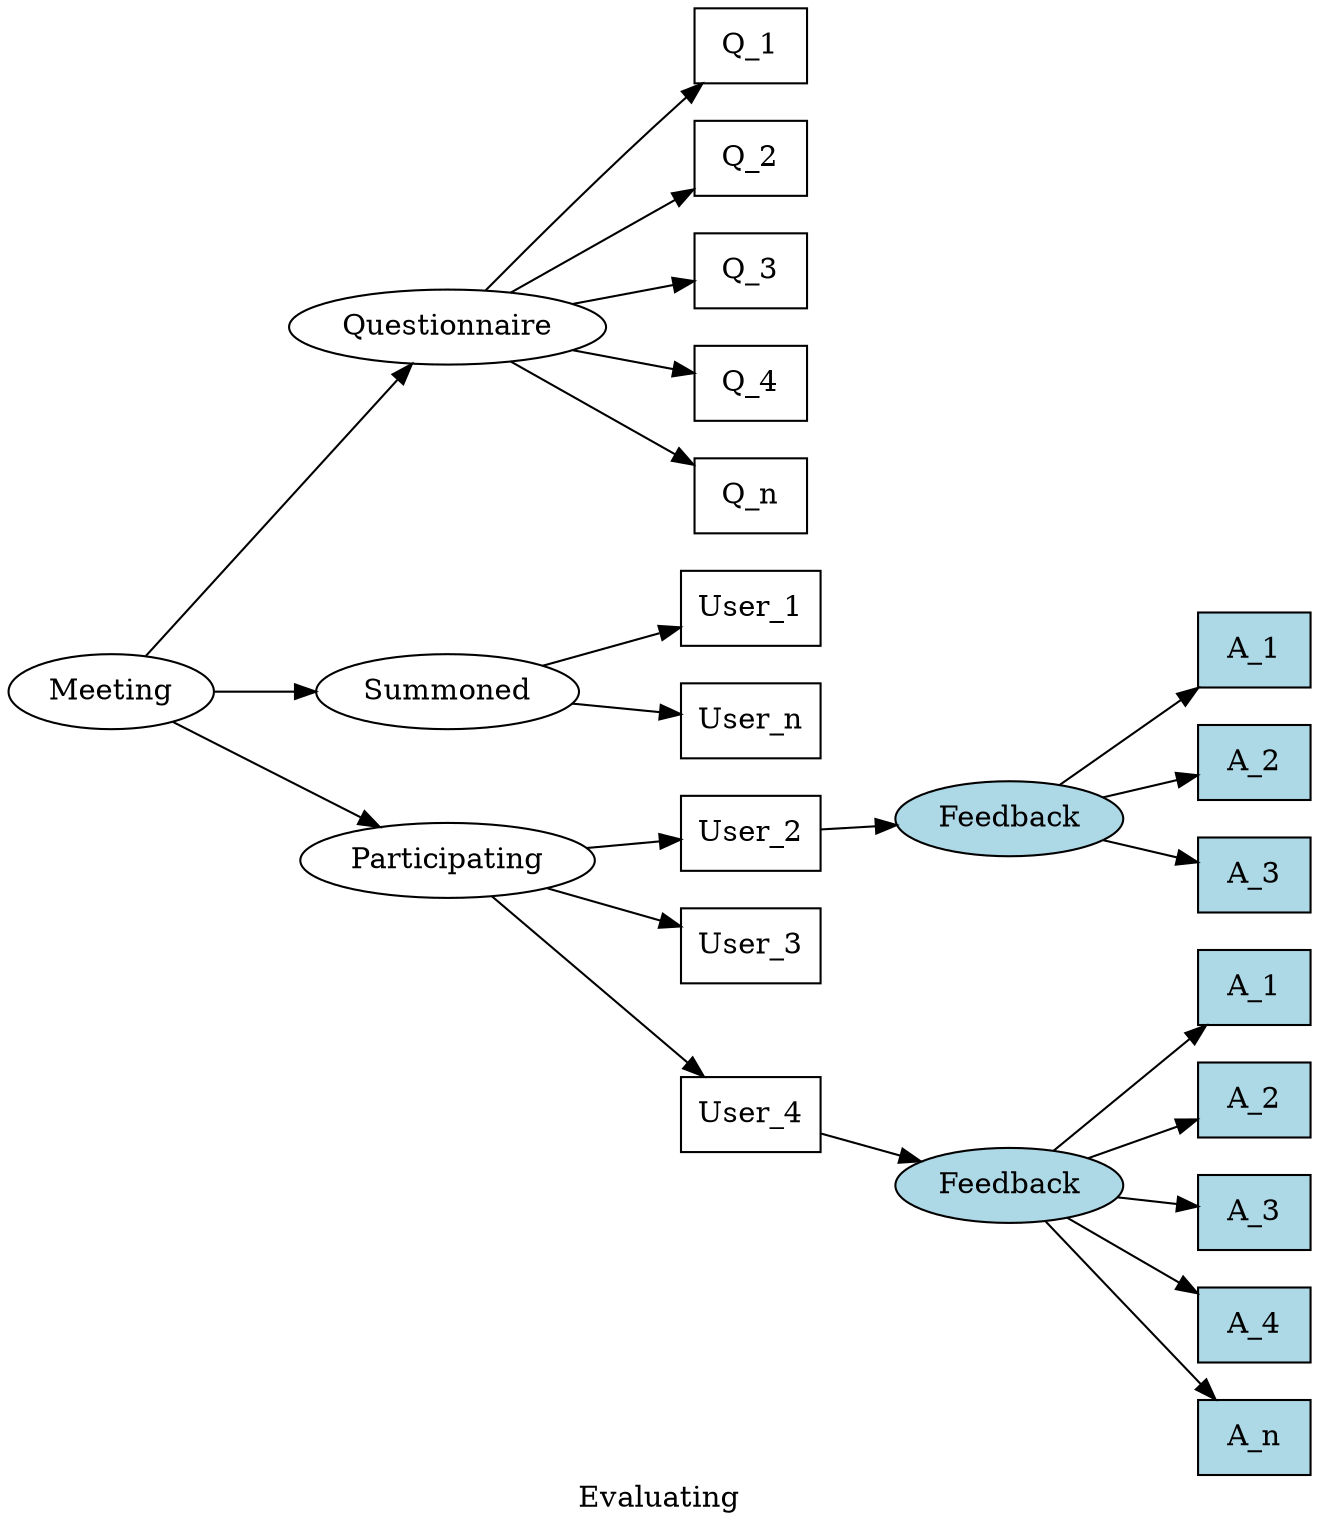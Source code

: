 digraph Evaluating {
	graph [rankdir=LR];	
	label=Evaluating		
	Meeting
	Questionnaire
	Meeting -> Questionnaire
	Q_1[shape=rectangle]
	Q_2[shape=rectangle]
	Q_3[shape=rectangle]
	Q_4[shape=rectangle]
	Q_n[shape=rectangle]
	Questionnaire -> Q_1
	Questionnaire -> Q_2
	Questionnaire -> Q_3
	Questionnaire -> Q_4
	Questionnaire -> Q_n	
	Summoned
	Meeting -> Summoned
	User_1[shape=rectangle]	
	User_n[shape=rectangle]
	Summoned -> User_1	
	Summoned -> User_n
	Participating
	Meeting -> Participating
	User_2[shape=rectangle]
	User_3[shape=rectangle]
	User_4[shape=rectangle]
	Participating -> User_2
	Participating -> User_3
	Participating ->  User_4
	Feedback_2[label=Feedback, style=filled, fillcolor=lightblue]
	Feedback_4[label=Feedback, style=filled, fillcolor=lightblue]
	User_2 -> Feedback_2
	User_4 -> Feedback_4
	A_2_1[label=A_1, shape=rectangle, style=filled, fillcolor=lightblue]
	A_2_2[label=A_2, shape=rectangle, style=filled, fillcolor=lightblue]
	A_2_3[label=A_3, shape=rectangle, style=filled, fillcolor=lightblue]	
	Feedback_2 -> A_2_1
	Feedback_2 -> A_2_2
    Feedback_2 -> A_2_3
	A_4_1[label=A_1, shape=rectangle, style=filled, fillcolor=lightblue]
	A_4_2[label=A_2, shape=rectangle, style=filled, fillcolor=lightblue]
	A_4_3[label=A_3, shape=rectangle, style=filled, fillcolor=lightblue]
	A_4_4[label=A_4, shape=rectangle, style=filled, fillcolor=lightblue]
	A_4_n[label=A_n, shape=rectangle, style=filled, fillcolor=lightblue]
	Feedback_4 -> A_4_1
    Feedback_4 -> A_4_2
    Feedback_4 -> A_4_3
    Feedback_4 -> A_4_4
    Feedback_4 -> A_4_n
}